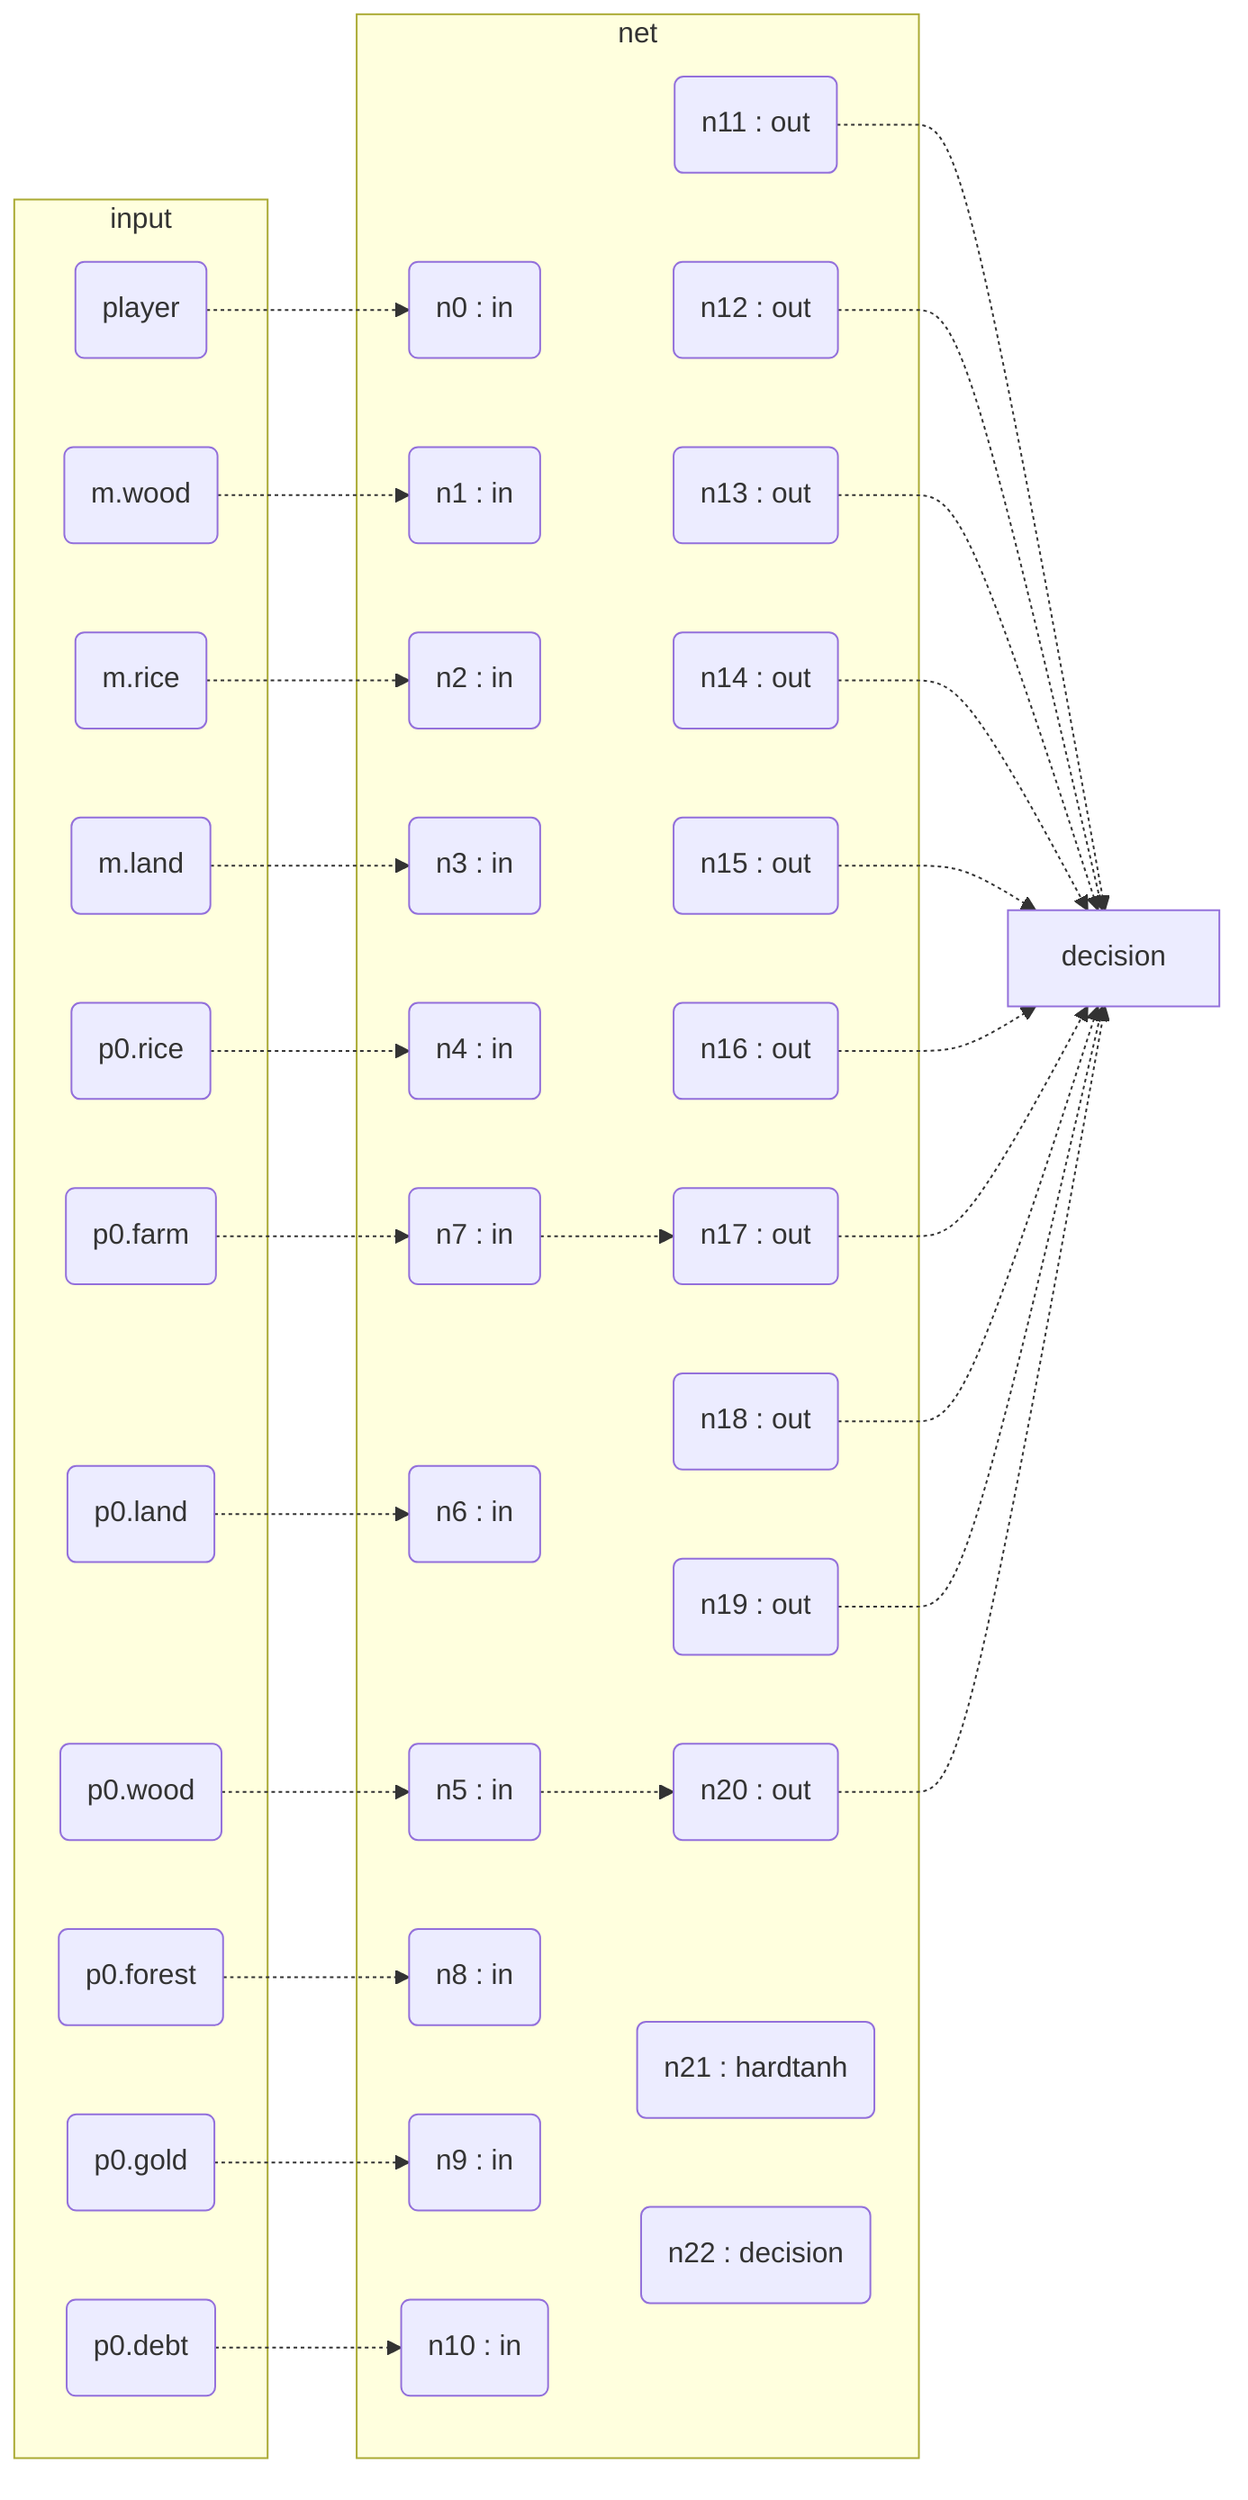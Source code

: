 flowchart LR
subgraph input
i0(player)
i1(m.wood)
i2(m.rice)
i3(m.land)
i4(p0.rice)
i5(p0.wood)
i6(p0.land)
i7(p0.farm)
i8(p0.forest)
i9(p0.gold)
i10(p0.debt)
end
subgraph net
i0 -.-> n0 
n0(n0 : in)
i1 -.-> n1 
n1(n1 : in)
i2 -.-> n2 
n2(n2 : in)
i3 -.-> n3 
n3(n3 : in)
i4 -.-> n4 
n4(n4 : in)
i5 -.-> n5 
n5(n5 : in)
i6 -.-> n6 
n6(n6 : in)
i7 -.-> n7 
n7(n7 : in)
i8 -.-> n8 
n8(n8 : in)
i9 -.-> n9 
n9(n9 : in)
i10 -.-> n10 
n10(n10 : in)
n11(n11 : out)
n12(n12 : out)
n13(n13 : out)
n14(n14 : out)
n15(n15 : out)
n16(n16 : out)
n7 -.-> n17 
n17(n17 : out)
n18(n18 : out)
n19(n19 : out)
n5 -.-> n20 
n20(n20 : out)
n21(n21 : hardtanh)
n22(n22 : decision)
end
n11 -.-> decision
n12 -.-> decision
n13 -.-> decision
n14 -.-> decision
n15 -.-> decision
n16 -.-> decision
n17 -.-> decision
n18 -.-> decision
n19 -.-> decision
n20 -.-> decision